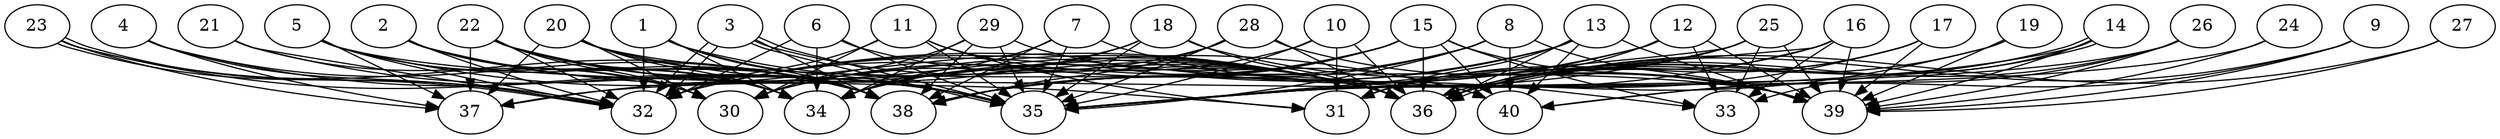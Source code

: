 // DAG automatically generated by daggen at Thu Oct  3 14:06:48 2019
// ./daggen --dot -n 40 --ccr 0.4 --fat 0.9 --regular 0.7 --density 0.9 --mindata 5242880 --maxdata 52428800 
digraph G {
  1 [size="58915840", alpha="0.02", expect_size="23566336"] 
  1 -> 32 [size ="23566336"]
  1 -> 34 [size ="23566336"]
  1 -> 35 [size ="23566336"]
  1 -> 36 [size ="23566336"]
  1 -> 38 [size ="23566336"]
  2 [size="106234880", alpha="0.02", expect_size="42493952"] 
  2 -> 30 [size ="42493952"]
  2 -> 32 [size ="42493952"]
  2 -> 34 [size ="42493952"]
  2 -> 35 [size ="42493952"]
  2 -> 36 [size ="42493952"]
  2 -> 38 [size ="42493952"]
  3 [size="69122560", alpha="0.17", expect_size="27649024"] 
  3 -> 32 [size ="27649024"]
  3 -> 32 [size ="27649024"]
  3 -> 35 [size ="27649024"]
  3 -> 35 [size ="27649024"]
  3 -> 36 [size ="27649024"]
  3 -> 38 [size ="27649024"]
  4 [size="32056320", alpha="0.14", expect_size="12822528"] 
  4 -> 32 [size ="12822528"]
  4 -> 35 [size ="12822528"]
  4 -> 37 [size ="12822528"]
  4 -> 38 [size ="12822528"]
  5 [size="90150400", alpha="0.13", expect_size="36060160"] 
  5 -> 31 [size ="36060160"]
  5 -> 32 [size ="36060160"]
  5 -> 34 [size ="36060160"]
  5 -> 36 [size ="36060160"]
  5 -> 37 [size ="36060160"]
  5 -> 38 [size ="36060160"]
  6 [size="46528000", alpha="0.04", expect_size="18611200"] 
  6 -> 32 [size ="18611200"]
  6 -> 34 [size ="18611200"]
  6 -> 35 [size ="18611200"]
  6 -> 36 [size ="18611200"]
  7 [size="14246400", alpha="0.19", expect_size="5698560"] 
  7 -> 33 [size ="5698560"]
  7 -> 34 [size ="5698560"]
  7 -> 35 [size ="5698560"]
  7 -> 38 [size ="5698560"]
  8 [size="88624640", alpha="0.13", expect_size="35449856"] 
  8 -> 34 [size ="35449856"]
  8 -> 35 [size ="35449856"]
  8 -> 38 [size ="35449856"]
  8 -> 39 [size ="35449856"]
  8 -> 40 [size ="35449856"]
  9 [size="126400000", alpha="0.00", expect_size="50560000"] 
  9 -> 36 [size ="50560000"]
  9 -> 39 [size ="50560000"]
  9 -> 40 [size ="50560000"]
  10 [size="53189120", alpha="0.13", expect_size="21275648"] 
  10 -> 31 [size ="21275648"]
  10 -> 34 [size ="21275648"]
  10 -> 35 [size ="21275648"]
  10 -> 36 [size ="21275648"]
  11 [size="68746240", alpha="0.16", expect_size="27498496"] 
  11 -> 30 [size ="27498496"]
  11 -> 31 [size ="27498496"]
  11 -> 32 [size ="27498496"]
  11 -> 35 [size ="27498496"]
  11 -> 36 [size ="27498496"]
  12 [size="80640000", alpha="0.16", expect_size="32256000"] 
  12 -> 32 [size ="32256000"]
  12 -> 33 [size ="32256000"]
  12 -> 36 [size ="32256000"]
  12 -> 38 [size ="32256000"]
  12 -> 39 [size ="32256000"]
  13 [size="92387840", alpha="0.11", expect_size="36955136"] 
  13 -> 31 [size ="36955136"]
  13 -> 32 [size ="36955136"]
  13 -> 36 [size ="36955136"]
  13 -> 38 [size ="36955136"]
  13 -> 39 [size ="36955136"]
  13 -> 40 [size ="36955136"]
  14 [size="73684480", alpha="0.06", expect_size="29473792"] 
  14 -> 33 [size ="29473792"]
  14 -> 36 [size ="29473792"]
  14 -> 36 [size ="29473792"]
  14 -> 37 [size ="29473792"]
  14 -> 39 [size ="29473792"]
  15 [size="40596480", alpha="0.18", expect_size="16238592"] 
  15 -> 30 [size ="16238592"]
  15 -> 32 [size ="16238592"]
  15 -> 33 [size ="16238592"]
  15 -> 36 [size ="16238592"]
  15 -> 38 [size ="16238592"]
  15 -> 39 [size ="16238592"]
  15 -> 40 [size ="16238592"]
  16 [size="117934080", alpha="0.08", expect_size="47173632"] 
  16 -> 33 [size ="47173632"]
  16 -> 35 [size ="47173632"]
  16 -> 36 [size ="47173632"]
  16 -> 38 [size ="47173632"]
  16 -> 39 [size ="47173632"]
  17 [size="23155200", alpha="0.19", expect_size="9262080"] 
  17 -> 31 [size ="9262080"]
  17 -> 35 [size ="9262080"]
  17 -> 36 [size ="9262080"]
  17 -> 39 [size ="9262080"]
  18 [size="16865280", alpha="0.16", expect_size="6746112"] 
  18 -> 34 [size ="6746112"]
  18 -> 35 [size ="6746112"]
  18 -> 36 [size ="6746112"]
  18 -> 37 [size ="6746112"]
  18 -> 39 [size ="6746112"]
  19 [size="95400960", alpha="0.20", expect_size="38160384"] 
  19 -> 35 [size ="38160384"]
  19 -> 36 [size ="38160384"]
  19 -> 39 [size ="38160384"]
  20 [size="96716800", alpha="0.17", expect_size="38686720"] 
  20 -> 30 [size ="38686720"]
  20 -> 34 [size ="38686720"]
  20 -> 36 [size ="38686720"]
  20 -> 37 [size ="38686720"]
  20 -> 38 [size ="38686720"]
  20 -> 39 [size ="38686720"]
  21 [size="53949440", alpha="0.03", expect_size="21579776"] 
  21 -> 30 [size ="21579776"]
  21 -> 32 [size ="21579776"]
  21 -> 35 [size ="21579776"]
  22 [size="31677440", alpha="0.04", expect_size="12670976"] 
  22 -> 30 [size ="12670976"]
  22 -> 32 [size ="12670976"]
  22 -> 34 [size ="12670976"]
  22 -> 35 [size ="12670976"]
  22 -> 36 [size ="12670976"]
  22 -> 37 [size ="12670976"]
  22 -> 38 [size ="12670976"]
  22 -> 40 [size ="12670976"]
  23 [size="127229440", alpha="0.15", expect_size="50891776"] 
  23 -> 32 [size ="50891776"]
  23 -> 32 [size ="50891776"]
  23 -> 35 [size ="50891776"]
  23 -> 37 [size ="50891776"]
  23 -> 38 [size ="50891776"]
  24 [size="72872960", alpha="0.09", expect_size="29149184"] 
  24 -> 35 [size ="29149184"]
  24 -> 39 [size ="29149184"]
  25 [size="107005440", alpha="0.16", expect_size="42802176"] 
  25 -> 31 [size ="42802176"]
  25 -> 32 [size ="42802176"]
  25 -> 33 [size ="42802176"]
  25 -> 35 [size ="42802176"]
  25 -> 39 [size ="42802176"]
  26 [size="92536320", alpha="0.08", expect_size="37014528"] 
  26 -> 35 [size ="37014528"]
  26 -> 36 [size ="37014528"]
  26 -> 39 [size ="37014528"]
  26 -> 40 [size ="37014528"]
  27 [size="20712960", alpha="0.01", expect_size="8285184"] 
  27 -> 36 [size ="8285184"]
  27 -> 39 [size ="8285184"]
  28 [size="14266880", alpha="0.07", expect_size="5706752"] 
  28 -> 30 [size ="5706752"]
  28 -> 35 [size ="5706752"]
  28 -> 36 [size ="5706752"]
  28 -> 38 [size ="5706752"]
  28 -> 39 [size ="5706752"]
  29 [size="110297600", alpha="0.12", expect_size="44119040"] 
  29 -> 30 [size ="44119040"]
  29 -> 34 [size ="44119040"]
  29 -> 35 [size ="44119040"]
  29 -> 38 [size ="44119040"]
  29 -> 40 [size ="44119040"]
  30 [size="107765760", alpha="0.03", expect_size="43106304"] 
  31 [size="91499520", alpha="0.04", expect_size="36599808"] 
  32 [size="107307520", alpha="0.17", expect_size="42923008"] 
  33 [size="130352640", alpha="0.03", expect_size="52141056"] 
  34 [size="98685440", alpha="0.19", expect_size="39474176"] 
  35 [size="31260160", alpha="0.00", expect_size="12504064"] 
  36 [size="123082240", alpha="0.19", expect_size="49232896"] 
  37 [size="53680640", alpha="0.19", expect_size="21472256"] 
  38 [size="60124160", alpha="0.00", expect_size="24049664"] 
  39 [size="99968000", alpha="0.15", expect_size="39987200"] 
  40 [size="50575360", alpha="0.04", expect_size="20230144"] 
}
